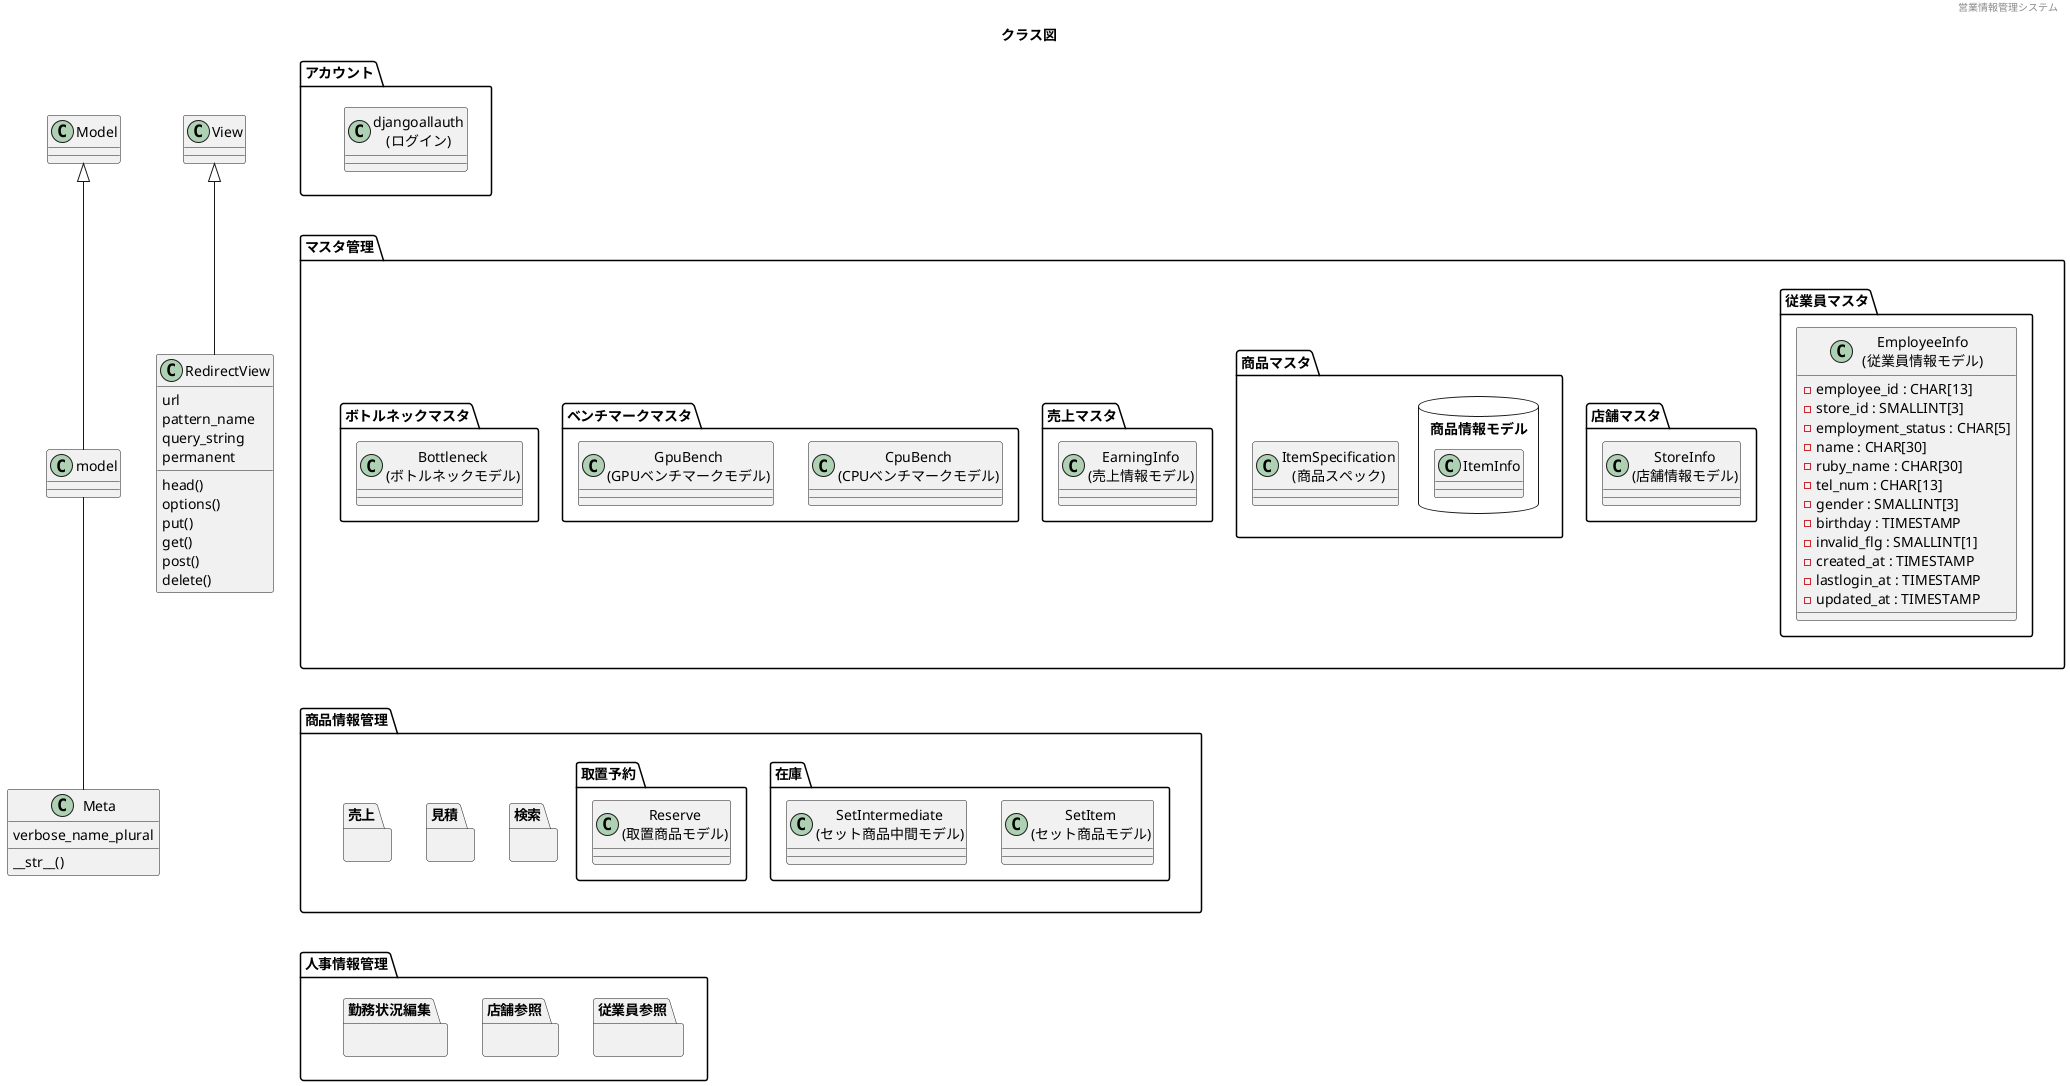 ' @startuml 仮作成
' ' package "アカウント"{
' '     class "（ログイン）"
' ' }

' class "View"
' package model <<Rectangle>> {
'     ' Django でモデルがなにを継承しているのかを検索する。
'     class "EmployeeInfo\n(従業員情報モデル)" as 従業員情報モデル
'     class "StoreInfo\n(店舗情報モデル)" as 店舗情報モデル
'     class "ItemInfo\n(商品情報モデル)" as 商品情報モデル
'     class "ItemSpecification\n(商品スペック)" as 商品スペック
'     class "EarningInfo\n(売上情報モデル)" as 売上情報モデル
'     class "CpuBench\n(CPUベンチマークモデル)" as CPUベンチマークモデル
'     class "GpuBench\n(GPUベンチマークモデル)" as GPUベンチマークモデル
'     class "Bottleneck\n(ボトルネックモデル)" as ボトルネックモデル
'     class "Reserve\n(取置商品モデル)" as 取置商品モデル
'     class "SetItem\n(セット商品モデル)" as セット商品モデル
'     class "SetIntermediate\n(セット商品中間モデル)" as セット商品中間モデル
' }
' package "django.db.models"{
'     class Model

' ToDo
'   モデルとパッケージを追加しました、確認お願いします。
'   1.モデルをDBのパッケージにしてみたけど、どうでしょうか
'   2.パッケージを追加したら配置が悪かったので変えました、ご自由に
'   3.主に画面設計書を見てそれぞれわかる範囲でクラスを追加してください
'   4.クラスの祖先は後でコマンドで出すので、見えているクラスで現状大丈夫です
'   5.ある程度クラスを出し終わったら少しコーディングして様子見ます

@startuml class_diagrams
' ヘッダー
header 営業情報管理システム
' タイトル
title クラス図

    ' 機能名 アカウント
    ' 機能ID F00
package "アカウント"{
    class "djangoallauth\n(ログイン)" as djangoallauth{
    }
}

package "マスタ管理" {

    ' 機能名 従業員マスタ
    ' 機能ID F01
    package "従業員マスタ" as F01{
        class "EmployeeInfo\n(従業員情報モデル)" as 従業員情報モデル{}
    }

    ' 機能名 店舗マスタ
    ' 機能ID F02
    package "店舗マスタ" as F02{
        class "StoreInfo\n(店舗情報モデル)" as 店舗情報モデル
    }

    ' 機能名 商品マスタ
    ' 機能ID F03
    package "商品マスタ" as F03{
        package 商品情報モデル <<Database>> {
            class "ItemInfo" as 商品情報モデル
        }
    class "ItemSpecification\n(商品スペック)" as 商品スペック
    }
    ' class "ItemInfo\n(商品情報モデル)" as 商品情報モデル

    ' 機能名 売上マスタ
    ' 機能ID F04
    package "売上マスタ" as F04{
        class "EarningInfo\n(売上情報モデル)" as 売上情報モデル
    }

    ' 機能名 ベンチマークマスタ
    ' 機能ID F05
    package "ベンチマークマスタ" as F05{
        class "CpuBench\n(CPUベンチマークモデル)" as CPUベンチマークモデル
        class "GpuBench\n(GPUベンチマークモデル)" as GPUベンチマークモデル
    } 
    
    ' 機能名 ボトルネックマスタ
    ' 機能ID F06
    package "ボトルネックマスタ" as F06{
        class "Bottleneck\n(ボトルネックモデル)" as ボトルネックモデル
    }
    
    
    
}

package "商品情報管理" {

    ' 機能名 在庫
    ' 機能ID F07
    package "在庫" {
        class "SetItem\n(セット商品モデル)" as セット商品モデル
        class "SetIntermediate\n(セット商品中間モデル)" as セット商品中間モデル
    }
    
    ' 機能名 検索
    ' 機能ID F08
    package "検索" {

    }
    
    ' 機能名 取置予約
    ' 機能ID F09
    package "取置予約" {
        class "Reserve\n(取置商品モデル)" as 取置商品モデル
    }
    
    ' 機能名 見積
    ' 機能ID F10
    package "見積" {}
    
    ' 機能名 売上
    ' 機能ID F11
    package "売上" {}
}

package "人事情報管理" {

    ' 機能名 従業員参照
    ' 機能ID F12
    package "従業員参照" {}
    
    ' 機能名 店舗参照
    ' 機能ID F13
    package "店舗参照" {}
    
    ' 機能名 勤務状況編集
    ' 機能ID F14
    package "勤務状況編集" {}
}
class Meta


' サンプル属性
Meta : verbose_name_plural
Meta : __str__()
' サンプル属性
RedirectView : url
RedirectView : pattern_name
RedirectView : query_string
RedirectView : permanent
RedirectView : head()
RedirectView : options()
RedirectView : put()
RedirectView : get()
RedirectView : post()
RedirectView : delete()

' モデル属性
従業員情報モデル : -employee_id : CHAR[13]
従業員情報モデル : -store_id : SMALLINT[3]
従業員情報モデル : -employment_status : CHAR[5]
従業員情報モデル : -name : CHAR[30]
従業員情報モデル : -ruby_name : CHAR[30]
従業員情報モデル : -tel_num : CHAR[13]
従業員情報モデル : -gender : SMALLINT[3]
従業員情報モデル : -birthday : TIMESTAMP
従業員情報モデル : -invalid_flg : SMALLINT[1]
従業員情報モデル : -created_at : TIMESTAMP
従業員情報モデル : -lastlogin_at : TIMESTAMP
従業員情報モデル : -updated_at : TIMESTAMP





View <|-- RedirectView
Model <|-- model
model -- Meta



アカウント -[hidden]do- マスタ管理
マスタ管理 -[hidden]do- 商品情報管理
商品情報管理 -[hidden]do- 人事情報管理

@enduml